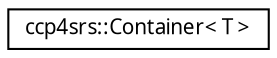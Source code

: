 digraph "Graphical Class Hierarchy"
{
  edge [fontname="FreeSans.ttf",fontsize="10",labelfontname="FreeSans.ttf",labelfontsize="10"];
  node [fontname="FreeSans.ttf",fontsize="10",shape=record];
  rankdir="LR";
  Node1 [label="ccp4srs::Container\< T \>",height=0.2,width=0.4,color="black", fillcolor="white", style="filled",URL="$classccp4srs_1_1_container.html"];
}
